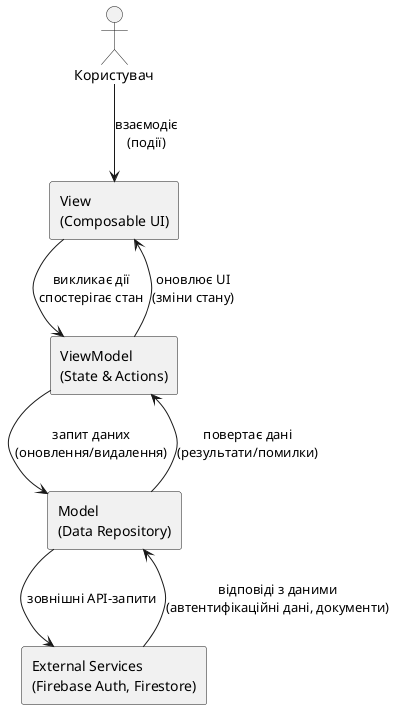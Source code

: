 @startuml MVVM_Simple
skinparam componentStyle rectangle

actor "Користувач" as User

rectangle "View\n(Composable UI)" as View
rectangle "ViewModel\n(State & Actions)" as VM
rectangle "Model\n(Data Repository)" as Model
rectangle "External Services\n(Firebase Auth, Firestore)" as Ext

User --> View : взаємодіє\n(події)
View --> VM : викликає дії\nспостерігає стан
VM --> Model : запит даних\n(оновлення/видалення)
Model --> Ext : зовнішні API-запити
Ext --> Model : відповіді з даними\n(автентифікаційні дані, документи)
Model --> VM : повертає дані\n(результати/помилки)
VM --> View : оновлює UI\n(зміни стану)

@enduml
